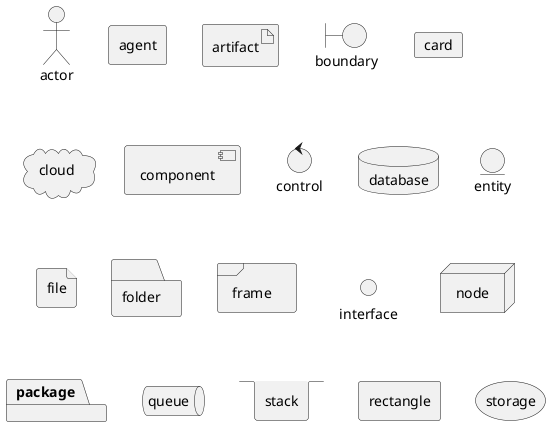 @startuml
actor actor
agent agent
artifact artifact
boundary boundary
card card
cloud cloud
component component
control control
database database
entity entity
file file
folder folder
frame frame
interface  interface
node node
package package
queue queue
stack stack
rectangle rectangle
storage storage
@enduml

